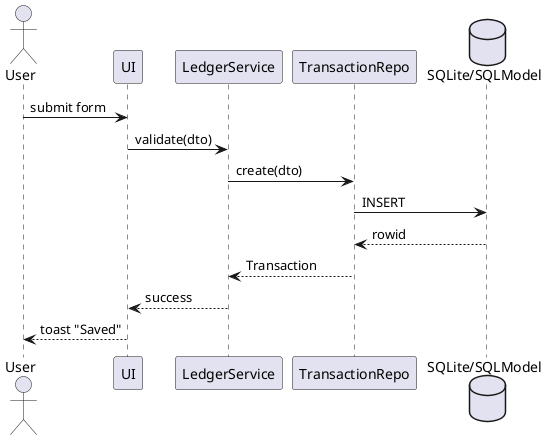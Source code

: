 @startuml seq_add_transaction.puml
actor User
participant "UI" as UI
participant "LedgerService" as Svc
participant "TransactionRepo" as Repo
database "SQLite/SQLModel" as DB
User -> UI: submit form
UI -> Svc: validate(dto)
Svc -> Repo: create(dto)
Repo -> DB: INSERT
DB --> Repo: rowid
Repo --> Svc: Transaction
Svc --> UI: success
UI --> User: toast "Saved"
@enduml
